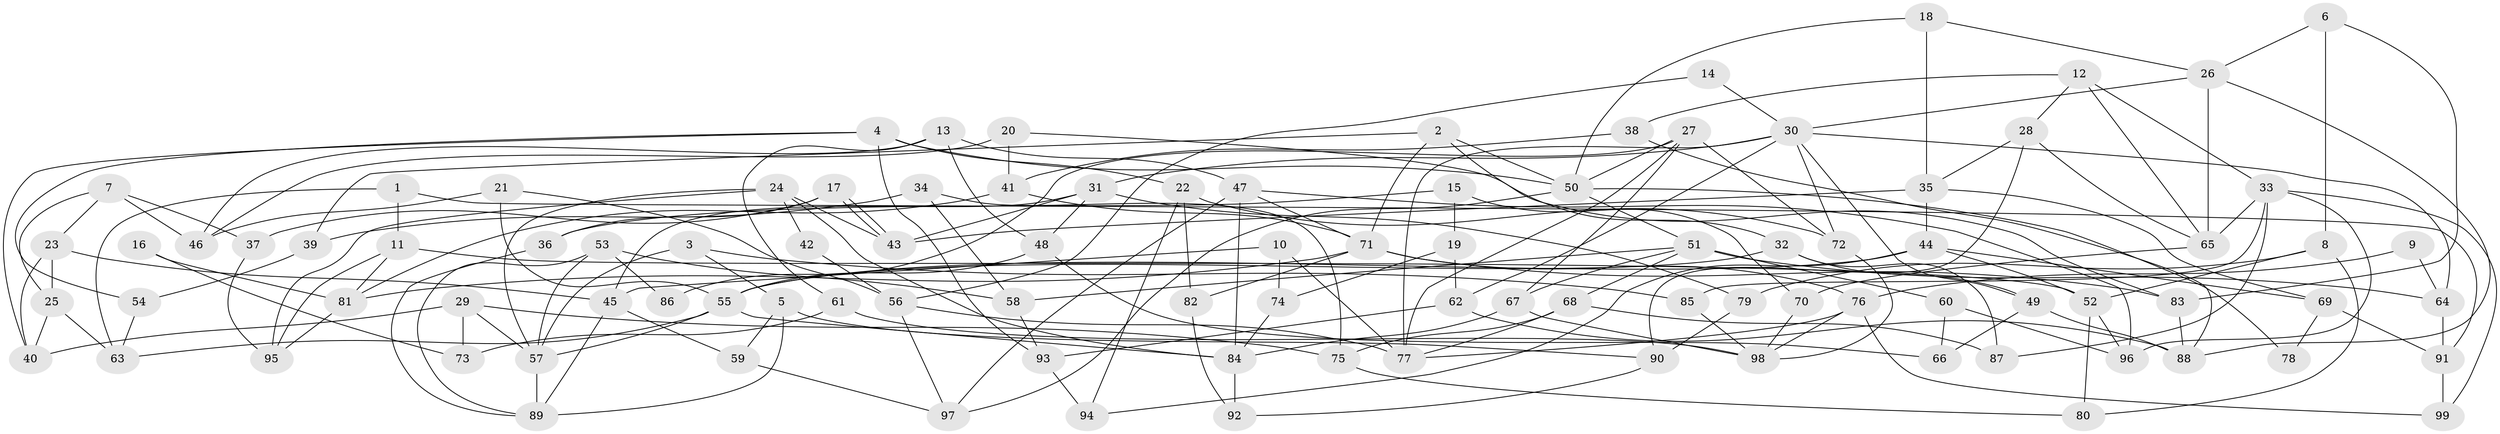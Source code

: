 // Generated by graph-tools (version 1.1) at 2025/02/03/09/25 03:02:07]
// undirected, 99 vertices, 198 edges
graph export_dot {
graph [start="1"]
  node [color=gray90,style=filled];
  1;
  2;
  3;
  4;
  5;
  6;
  7;
  8;
  9;
  10;
  11;
  12;
  13;
  14;
  15;
  16;
  17;
  18;
  19;
  20;
  21;
  22;
  23;
  24;
  25;
  26;
  27;
  28;
  29;
  30;
  31;
  32;
  33;
  34;
  35;
  36;
  37;
  38;
  39;
  40;
  41;
  42;
  43;
  44;
  45;
  46;
  47;
  48;
  49;
  50;
  51;
  52;
  53;
  54;
  55;
  56;
  57;
  58;
  59;
  60;
  61;
  62;
  63;
  64;
  65;
  66;
  67;
  68;
  69;
  70;
  71;
  72;
  73;
  74;
  75;
  76;
  77;
  78;
  79;
  80;
  81;
  82;
  83;
  84;
  85;
  86;
  87;
  88;
  89;
  90;
  91;
  92;
  93;
  94;
  95;
  96;
  97;
  98;
  99;
  1 -- 11;
  1 -- 63;
  1 -- 91;
  2 -- 32;
  2 -- 71;
  2 -- 39;
  2 -- 50;
  3 -- 57;
  3 -- 85;
  3 -- 5;
  4 -- 93;
  4 -- 40;
  4 -- 22;
  4 -- 50;
  4 -- 54;
  5 -- 89;
  5 -- 59;
  5 -- 90;
  6 -- 8;
  6 -- 83;
  6 -- 26;
  7 -- 23;
  7 -- 25;
  7 -- 37;
  7 -- 46;
  8 -- 52;
  8 -- 79;
  8 -- 80;
  9 -- 76;
  9 -- 64;
  10 -- 77;
  10 -- 45;
  10 -- 74;
  11 -- 81;
  11 -- 95;
  11 -- 52;
  12 -- 28;
  12 -- 33;
  12 -- 38;
  12 -- 65;
  13 -- 47;
  13 -- 46;
  13 -- 48;
  13 -- 61;
  14 -- 30;
  14 -- 56;
  15 -- 70;
  15 -- 19;
  15 -- 36;
  16 -- 81;
  16 -- 73;
  17 -- 36;
  17 -- 43;
  17 -- 43;
  17 -- 37;
  18 -- 50;
  18 -- 26;
  18 -- 35;
  19 -- 74;
  19 -- 62;
  20 -- 83;
  20 -- 46;
  20 -- 41;
  21 -- 56;
  21 -- 55;
  21 -- 46;
  22 -- 72;
  22 -- 82;
  22 -- 94;
  23 -- 45;
  23 -- 25;
  23 -- 40;
  24 -- 43;
  24 -- 84;
  24 -- 42;
  24 -- 57;
  24 -- 95;
  25 -- 40;
  25 -- 63;
  26 -- 30;
  26 -- 65;
  26 -- 88;
  27 -- 50;
  27 -- 67;
  27 -- 72;
  27 -- 77;
  27 -- 86;
  28 -- 65;
  28 -- 35;
  28 -- 90;
  29 -- 75;
  29 -- 57;
  29 -- 40;
  29 -- 73;
  30 -- 62;
  30 -- 49;
  30 -- 31;
  30 -- 64;
  30 -- 72;
  30 -- 77;
  31 -- 43;
  31 -- 45;
  31 -- 48;
  31 -- 79;
  32 -- 49;
  32 -- 55;
  32 -- 87;
  33 -- 99;
  33 -- 65;
  33 -- 85;
  33 -- 87;
  33 -- 96;
  34 -- 75;
  34 -- 58;
  34 -- 39;
  35 -- 44;
  35 -- 43;
  35 -- 69;
  36 -- 89;
  37 -- 95;
  38 -- 41;
  38 -- 88;
  39 -- 54;
  41 -- 81;
  41 -- 71;
  42 -- 56;
  44 -- 55;
  44 -- 69;
  44 -- 52;
  44 -- 94;
  45 -- 59;
  45 -- 89;
  47 -- 96;
  47 -- 71;
  47 -- 84;
  47 -- 97;
  48 -- 55;
  48 -- 66;
  49 -- 66;
  49 -- 88;
  50 -- 51;
  50 -- 78;
  50 -- 97;
  51 -- 68;
  51 -- 58;
  51 -- 60;
  51 -- 64;
  51 -- 67;
  52 -- 80;
  52 -- 96;
  53 -- 89;
  53 -- 57;
  53 -- 58;
  53 -- 86;
  54 -- 63;
  55 -- 84;
  55 -- 57;
  55 -- 63;
  56 -- 97;
  56 -- 77;
  57 -- 89;
  58 -- 93;
  59 -- 97;
  60 -- 96;
  60 -- 66;
  61 -- 98;
  61 -- 73;
  62 -- 88;
  62 -- 93;
  64 -- 91;
  65 -- 70;
  67 -- 98;
  67 -- 84;
  68 -- 77;
  68 -- 87;
  68 -- 75;
  69 -- 91;
  69 -- 78;
  70 -- 98;
  71 -- 82;
  71 -- 76;
  71 -- 81;
  71 -- 83;
  72 -- 98;
  74 -- 84;
  75 -- 80;
  76 -- 77;
  76 -- 98;
  76 -- 99;
  79 -- 90;
  81 -- 95;
  82 -- 92;
  83 -- 88;
  84 -- 92;
  85 -- 98;
  90 -- 92;
  91 -- 99;
  93 -- 94;
}
